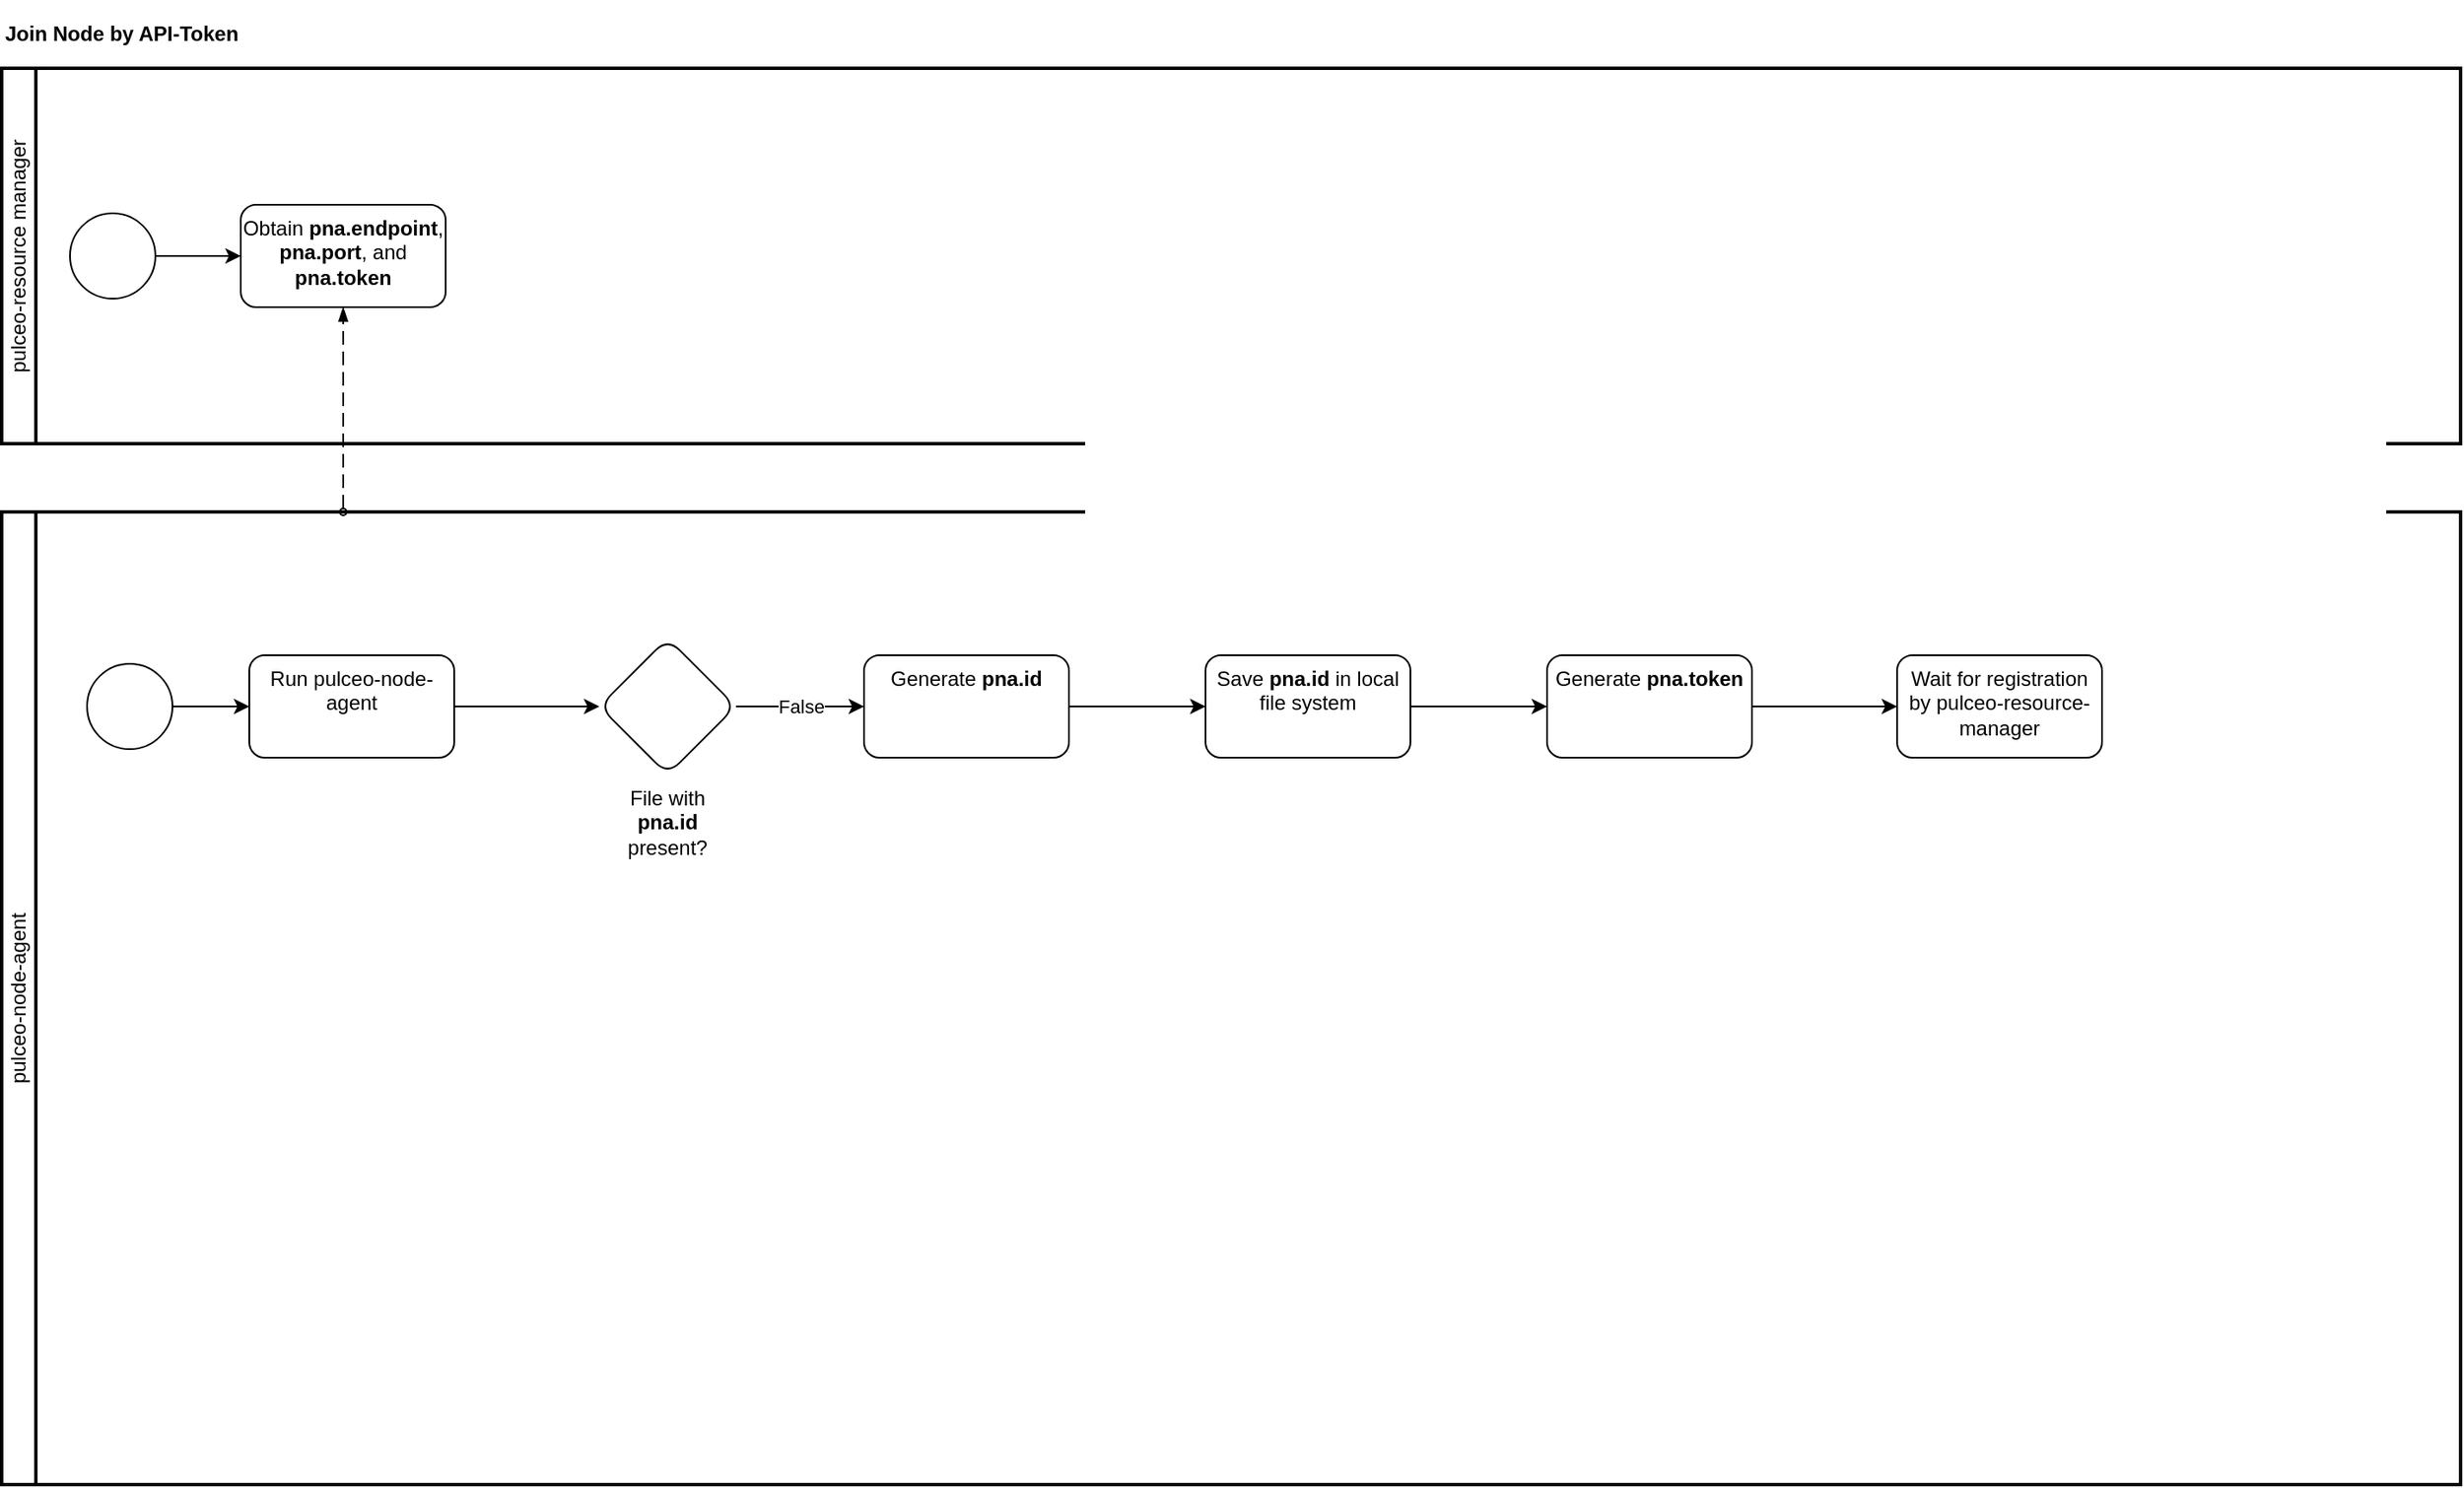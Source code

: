 <mxfile version="22.0.3" type="device">
  <diagram name="Page-1" id="s8d-PY-8PvL_5b7Q-GFM">
    <mxGraphModel dx="1793" dy="1211" grid="1" gridSize="10" guides="1" tooltips="1" connect="1" arrows="1" fold="1" page="1" pageScale="1" pageWidth="1169" pageHeight="827" math="0" shadow="0">
      <root>
        <mxCell id="0" />
        <mxCell id="1" parent="0" />
        <mxCell id="xjq-RaSwt1K4UF-zuiTi-3" value="pulceo-node-agent" style="swimlane;html=1;startSize=20;fontStyle=0;collapsible=0;horizontal=0;swimlaneLine=1;swimlaneFillColor=#ffffff;strokeWidth=2;whiteSpace=wrap;" vertex="1" parent="1">
          <mxGeometry x="40" y="340" width="1440" height="570" as="geometry" />
        </mxCell>
        <mxCell id="xjq-RaSwt1K4UF-zuiTi-13" value="" style="edgeStyle=orthogonalEdgeStyle;rounded=0;orthogonalLoop=1;jettySize=auto;html=1;" edge="1" parent="xjq-RaSwt1K4UF-zuiTi-3" source="xjq-RaSwt1K4UF-zuiTi-5" target="xjq-RaSwt1K4UF-zuiTi-12">
          <mxGeometry relative="1" as="geometry" />
        </mxCell>
        <mxCell id="xjq-RaSwt1K4UF-zuiTi-5" value="" style="points=[[0.145,0.145,0],[0.5,0,0],[0.855,0.145,0],[1,0.5,0],[0.855,0.855,0],[0.5,1,0],[0.145,0.855,0],[0,0.5,0]];shape=mxgraph.bpmn.event;html=1;verticalLabelPosition=bottom;labelBackgroundColor=#ffffff;verticalAlign=top;align=center;perimeter=ellipsePerimeter;outlineConnect=0;aspect=fixed;outline=standard;symbol=general;" vertex="1" parent="xjq-RaSwt1K4UF-zuiTi-3">
          <mxGeometry x="50" y="89" width="50" height="50" as="geometry" />
        </mxCell>
        <mxCell id="xjq-RaSwt1K4UF-zuiTi-15" value="" style="edgeStyle=orthogonalEdgeStyle;rounded=0;orthogonalLoop=1;jettySize=auto;html=1;" edge="1" parent="xjq-RaSwt1K4UF-zuiTi-3" source="xjq-RaSwt1K4UF-zuiTi-12" target="xjq-RaSwt1K4UF-zuiTi-14">
          <mxGeometry relative="1" as="geometry" />
        </mxCell>
        <mxCell id="xjq-RaSwt1K4UF-zuiTi-12" value="Run pulceo-node-agent" style="rounded=1;whiteSpace=wrap;html=1;verticalAlign=top;labelBackgroundColor=#ffffff;" vertex="1" parent="xjq-RaSwt1K4UF-zuiTi-3">
          <mxGeometry x="145" y="84" width="120" height="60" as="geometry" />
        </mxCell>
        <mxCell id="xjq-RaSwt1K4UF-zuiTi-19" value="False" style="edgeStyle=orthogonalEdgeStyle;rounded=0;orthogonalLoop=1;jettySize=auto;html=1;" edge="1" parent="xjq-RaSwt1K4UF-zuiTi-3" source="xjq-RaSwt1K4UF-zuiTi-14" target="xjq-RaSwt1K4UF-zuiTi-18">
          <mxGeometry relative="1" as="geometry" />
        </mxCell>
        <mxCell id="xjq-RaSwt1K4UF-zuiTi-14" value="File with &lt;b&gt;pna.id&lt;/b&gt; present?" style="rhombus;whiteSpace=wrap;html=1;verticalAlign=top;rounded=1;labelBackgroundColor=#ffffff;labelPosition=center;verticalLabelPosition=bottom;align=center;" vertex="1" parent="xjq-RaSwt1K4UF-zuiTi-3">
          <mxGeometry x="350" y="74" width="80" height="80" as="geometry" />
        </mxCell>
        <mxCell id="xjq-RaSwt1K4UF-zuiTi-21" value="" style="edgeStyle=orthogonalEdgeStyle;rounded=0;orthogonalLoop=1;jettySize=auto;html=1;" edge="1" parent="xjq-RaSwt1K4UF-zuiTi-3" source="xjq-RaSwt1K4UF-zuiTi-18" target="xjq-RaSwt1K4UF-zuiTi-20">
          <mxGeometry relative="1" as="geometry" />
        </mxCell>
        <mxCell id="xjq-RaSwt1K4UF-zuiTi-18" value="Generate &lt;b&gt;pna.id&lt;/b&gt;" style="rounded=1;whiteSpace=wrap;html=1;verticalAlign=top;labelBackgroundColor=#ffffff;" vertex="1" parent="xjq-RaSwt1K4UF-zuiTi-3">
          <mxGeometry x="505" y="84" width="120" height="60" as="geometry" />
        </mxCell>
        <mxCell id="xjq-RaSwt1K4UF-zuiTi-23" value="" style="edgeStyle=orthogonalEdgeStyle;rounded=0;orthogonalLoop=1;jettySize=auto;html=1;" edge="1" parent="xjq-RaSwt1K4UF-zuiTi-3" source="xjq-RaSwt1K4UF-zuiTi-20" target="xjq-RaSwt1K4UF-zuiTi-22">
          <mxGeometry relative="1" as="geometry" />
        </mxCell>
        <mxCell id="xjq-RaSwt1K4UF-zuiTi-20" value="Save &lt;b&gt;pna.id&lt;/b&gt; in local file system" style="rounded=1;whiteSpace=wrap;html=1;verticalAlign=top;labelBackgroundColor=#ffffff;" vertex="1" parent="xjq-RaSwt1K4UF-zuiTi-3">
          <mxGeometry x="705" y="84" width="120" height="60" as="geometry" />
        </mxCell>
        <mxCell id="xjq-RaSwt1K4UF-zuiTi-27" value="" style="edgeStyle=orthogonalEdgeStyle;rounded=0;orthogonalLoop=1;jettySize=auto;html=1;entryX=0;entryY=0.5;entryDx=0;entryDy=0;" edge="1" parent="xjq-RaSwt1K4UF-zuiTi-3" source="xjq-RaSwt1K4UF-zuiTi-22" target="xjq-RaSwt1K4UF-zuiTi-28">
          <mxGeometry relative="1" as="geometry">
            <mxPoint x="1105.0" y="114" as="targetPoint" />
          </mxGeometry>
        </mxCell>
        <mxCell id="xjq-RaSwt1K4UF-zuiTi-22" value="Generate &lt;b&gt;pna.token&lt;/b&gt;" style="rounded=1;whiteSpace=wrap;html=1;verticalAlign=top;labelBackgroundColor=#ffffff;" vertex="1" parent="xjq-RaSwt1K4UF-zuiTi-3">
          <mxGeometry x="905" y="84" width="120" height="60" as="geometry" />
        </mxCell>
        <mxCell id="xjq-RaSwt1K4UF-zuiTi-28" value="Wait for registration by pulceo-resource-manager" style="rounded=1;whiteSpace=wrap;html=1;verticalAlign=top;labelBackgroundColor=#ffffff;" vertex="1" parent="xjq-RaSwt1K4UF-zuiTi-3">
          <mxGeometry x="1110" y="84" width="120" height="60" as="geometry" />
        </mxCell>
        <mxCell id="xjq-RaSwt1K4UF-zuiTi-2" value="pulceo-resource manager" style="swimlane;html=1;startSize=20;fontStyle=0;collapsible=0;horizontal=0;swimlaneLine=1;swimlaneFillColor=#ffffff;strokeWidth=2;whiteSpace=wrap;" vertex="1" parent="1">
          <mxGeometry x="40" y="80" width="1440" height="220" as="geometry" />
        </mxCell>
        <mxCell id="xjq-RaSwt1K4UF-zuiTi-31" value="" style="edgeStyle=orthogonalEdgeStyle;rounded=0;orthogonalLoop=1;jettySize=auto;html=1;" edge="1" parent="xjq-RaSwt1K4UF-zuiTi-2" source="xjq-RaSwt1K4UF-zuiTi-29" target="xjq-RaSwt1K4UF-zuiTi-30">
          <mxGeometry relative="1" as="geometry" />
        </mxCell>
        <mxCell id="xjq-RaSwt1K4UF-zuiTi-29" value="" style="points=[[0.145,0.145,0],[0.5,0,0],[0.855,0.145,0],[1,0.5,0],[0.855,0.855,0],[0.5,1,0],[0.145,0.855,0],[0,0.5,0]];shape=mxgraph.bpmn.event;html=1;verticalLabelPosition=bottom;labelBackgroundColor=#ffffff;verticalAlign=top;align=center;perimeter=ellipsePerimeter;outlineConnect=0;aspect=fixed;outline=standard;symbol=general;" vertex="1" parent="xjq-RaSwt1K4UF-zuiTi-2">
          <mxGeometry x="40" y="85" width="50" height="50" as="geometry" />
        </mxCell>
        <mxCell id="xjq-RaSwt1K4UF-zuiTi-30" value="Obtain &lt;b&gt;pna.endpoint&lt;/b&gt;, &lt;b&gt;pna.port&lt;/b&gt;, and &lt;b&gt;pna.token&lt;/b&gt;" style="rounded=1;whiteSpace=wrap;html=1;verticalAlign=top;labelBackgroundColor=#ffffff;" vertex="1" parent="xjq-RaSwt1K4UF-zuiTi-2">
          <mxGeometry x="140" y="80" width="120" height="60" as="geometry" />
        </mxCell>
        <mxCell id="xjq-RaSwt1K4UF-zuiTi-4" value="Join Node by API-Token" style="text;html=1;strokeColor=none;fillColor=none;align=left;verticalAlign=middle;whiteSpace=wrap;rounded=0;fontStyle=1" vertex="1" parent="1">
          <mxGeometry x="40" y="40" width="160" height="40" as="geometry" />
        </mxCell>
        <mxCell id="xjq-RaSwt1K4UF-zuiTi-32" value="" style="dashed=1;dashPattern=8 4;endArrow=blockThin;endFill=1;startArrow=oval;startFill=0;endSize=6;startSize=4;html=1;rounded=0;entryX=0.5;entryY=1;entryDx=0;entryDy=0;" edge="1" parent="1" target="xjq-RaSwt1K4UF-zuiTi-30">
          <mxGeometry width="160" relative="1" as="geometry">
            <mxPoint x="240" y="340" as="sourcePoint" />
            <mxPoint x="260" y="320" as="targetPoint" />
          </mxGeometry>
        </mxCell>
      </root>
    </mxGraphModel>
  </diagram>
</mxfile>
